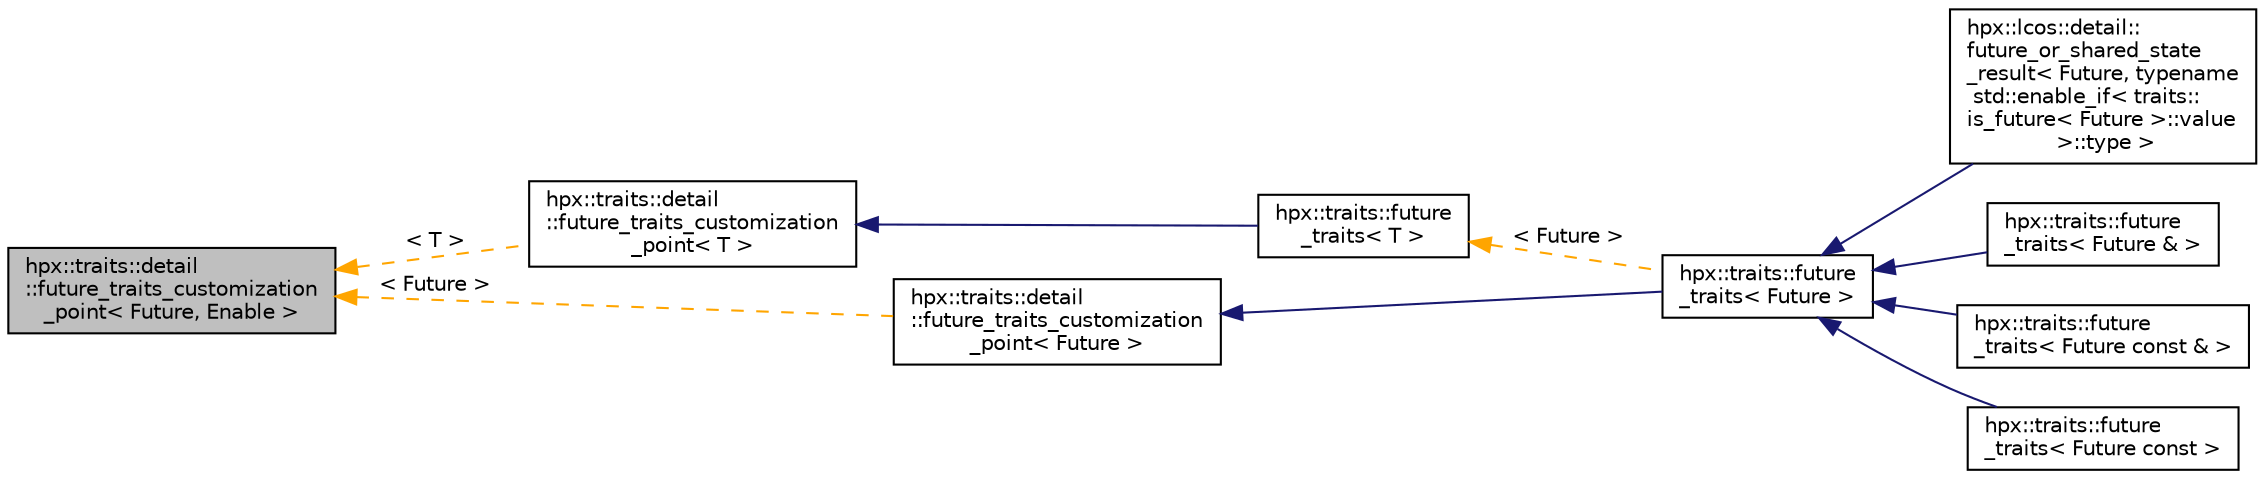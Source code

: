 digraph "hpx::traits::detail::future_traits_customization_point&lt; Future, Enable &gt;"
{
  edge [fontname="Helvetica",fontsize="10",labelfontname="Helvetica",labelfontsize="10"];
  node [fontname="Helvetica",fontsize="10",shape=record];
  rankdir="LR";
  Node0 [label="hpx::traits::detail\l::future_traits_customization\l_point\< Future, Enable \>",height=0.2,width=0.4,color="black", fillcolor="grey75", style="filled", fontcolor="black"];
  Node0 -> Node1 [dir="back",color="orange",fontsize="10",style="dashed",label=" \< T \>" ,fontname="Helvetica"];
  Node1 [label="hpx::traits::detail\l::future_traits_customization\l_point\< T \>",height=0.2,width=0.4,color="black", fillcolor="white", style="filled",URL="$de/dbb/structhpx_1_1traits_1_1detail_1_1future__traits__customization__point.html"];
  Node1 -> Node2 [dir="back",color="midnightblue",fontsize="10",style="solid",fontname="Helvetica"];
  Node2 [label="hpx::traits::future\l_traits\< T \>",height=0.2,width=0.4,color="black", fillcolor="white", style="filled",URL="$de/d1b/structhpx_1_1traits_1_1future__traits.html"];
  Node2 -> Node3 [dir="back",color="orange",fontsize="10",style="dashed",label=" \< Future \>" ,fontname="Helvetica"];
  Node3 [label="hpx::traits::future\l_traits\< Future \>",height=0.2,width=0.4,color="black", fillcolor="white", style="filled",URL="$de/d1b/structhpx_1_1traits_1_1future__traits.html"];
  Node3 -> Node4 [dir="back",color="midnightblue",fontsize="10",style="solid",fontname="Helvetica"];
  Node4 [label="hpx::lcos::detail::\lfuture_or_shared_state\l_result\< Future, typename\l std::enable_if\< traits::\lis_future\< Future \>::value\l \>::type \>",height=0.2,width=0.4,color="black", fillcolor="white", style="filled",URL="$db/d64/structhpx_1_1lcos_1_1detail_1_1future__or__shared__state__result_3_01_future_00_01typename_01std855d4df0aa36dae875b1090b783217ef.html"];
  Node3 -> Node5 [dir="back",color="midnightblue",fontsize="10",style="solid",fontname="Helvetica"];
  Node5 [label="hpx::traits::future\l_traits\< Future & \>",height=0.2,width=0.4,color="black", fillcolor="white", style="filled",URL="$db/d1f/structhpx_1_1traits_1_1future__traits_3_01_future_01_6_01_4.html"];
  Node3 -> Node6 [dir="back",color="midnightblue",fontsize="10",style="solid",fontname="Helvetica"];
  Node6 [label="hpx::traits::future\l_traits\< Future const & \>",height=0.2,width=0.4,color="black", fillcolor="white", style="filled",URL="$d5/dde/structhpx_1_1traits_1_1future__traits_3_01_future_01const_01_6_01_4.html"];
  Node3 -> Node7 [dir="back",color="midnightblue",fontsize="10",style="solid",fontname="Helvetica"];
  Node7 [label="hpx::traits::future\l_traits\< Future const \>",height=0.2,width=0.4,color="black", fillcolor="white", style="filled",URL="$de/d9a/structhpx_1_1traits_1_1future__traits_3_01_future_01const_01_4.html"];
  Node0 -> Node8 [dir="back",color="orange",fontsize="10",style="dashed",label=" \< Future \>" ,fontname="Helvetica"];
  Node8 [label="hpx::traits::detail\l::future_traits_customization\l_point\< Future \>",height=0.2,width=0.4,color="black", fillcolor="white", style="filled",URL="$de/dbb/structhpx_1_1traits_1_1detail_1_1future__traits__customization__point.html"];
  Node8 -> Node3 [dir="back",color="midnightblue",fontsize="10",style="solid",fontname="Helvetica"];
}
